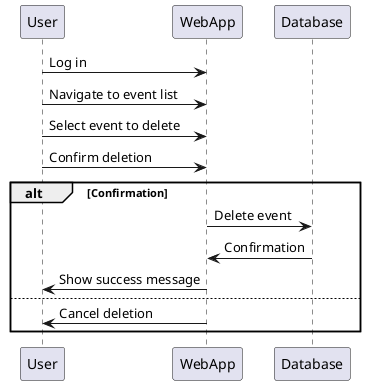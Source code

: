 @startuml
User -> WebApp: Log in
User -> WebApp: Navigate to event list
User -> WebApp: Select event to delete
User -> WebApp: Confirm deletion
alt Confirmation
  WebApp -> Database: Delete event
  Database -> WebApp: Confirmation
  WebApp -> User: Show success message
else
  WebApp -> User: Cancel deletion
end
@enduml
